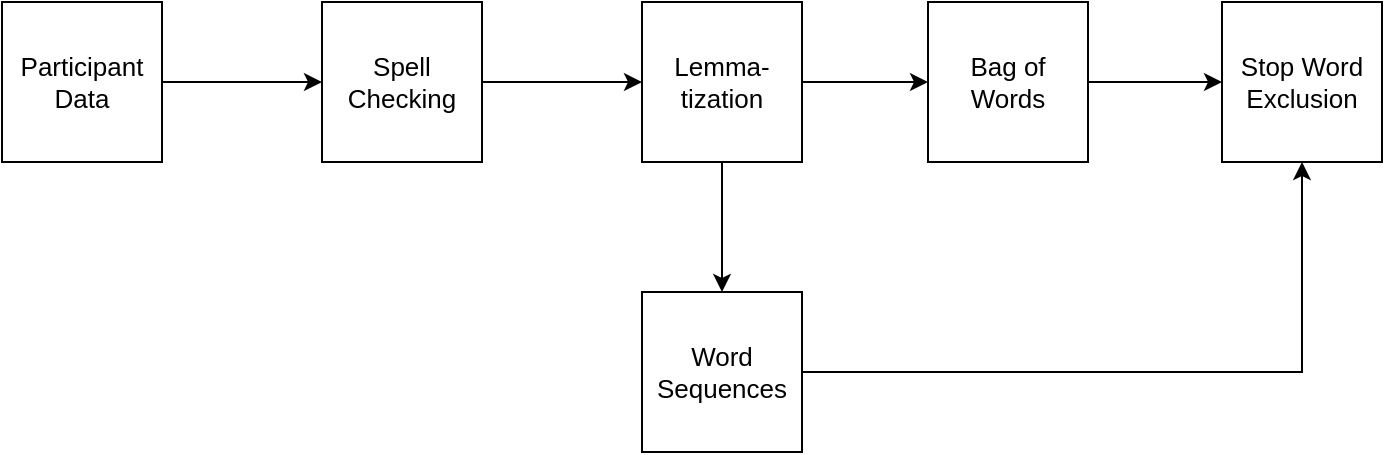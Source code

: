 <mxfile version="10.6.7" type="device"><diagram id="32_GQlzeW8XHUM8Zlquk" name="Page-1"><mxGraphModel dx="918" dy="608" grid="0" gridSize="10" guides="1" tooltips="1" connect="1" arrows="1" fold="1" page="1" pageScale="1" pageWidth="826" pageHeight="1169" math="0" shadow="0"><root><mxCell id="0"/><mxCell id="1" parent="0"/><mxCell id="eVydcubk55FluCHubtKg-3" value="" style="edgeStyle=orthogonalEdgeStyle;rounded=0;orthogonalLoop=1;jettySize=auto;html=1;fontFamily=Helvetica;fontSize=13;" parent="1" source="eVydcubk55FluCHubtKg-1" target="eVydcubk55FluCHubtKg-2" edge="1"><mxGeometry relative="1" as="geometry"/></mxCell><mxCell id="eVydcubk55FluCHubtKg-1" value="&lt;div style=&quot;font-size: 13px;&quot;&gt;Participant&lt;/div&gt;&lt;div style=&quot;font-size: 13px;&quot;&gt;Data&lt;br style=&quot;font-size: 13px;&quot;&gt;&lt;/div&gt;" style="whiteSpace=wrap;html=1;aspect=fixed;fontFamily=Helvetica;fontSize=13;" parent="1" vertex="1"><mxGeometry x="40" y="170" width="80" height="80" as="geometry"/></mxCell><mxCell id="eVydcubk55FluCHubtKg-5" value="" style="edgeStyle=orthogonalEdgeStyle;rounded=0;orthogonalLoop=1;jettySize=auto;html=1;fontFamily=Helvetica;fontSize=13;" parent="1" source="eVydcubk55FluCHubtKg-2" target="eVydcubk55FluCHubtKg-4" edge="1"><mxGeometry relative="1" as="geometry"/></mxCell><mxCell id="eVydcubk55FluCHubtKg-2" value="&lt;div style=&quot;font-size: 13px;&quot;&gt;Spell&lt;/div&gt;&lt;div style=&quot;font-size: 13px;&quot;&gt;Checking&lt;br style=&quot;font-size: 13px;&quot;&gt;&lt;/div&gt;" style="whiteSpace=wrap;html=1;aspect=fixed;fontFamily=Helvetica;fontSize=13;" parent="1" vertex="1"><mxGeometry x="200" y="170" width="80" height="80" as="geometry"/></mxCell><mxCell id="pvkLcOoI-do71DxqwrlN-1" value="" style="edgeStyle=orthogonalEdgeStyle;rounded=0;orthogonalLoop=1;jettySize=auto;html=1;fontFamily=Helvetica;fontSize=13;" parent="1" source="eVydcubk55FluCHubtKg-4" target="eVydcubk55FluCHubtKg-14" edge="1"><mxGeometry relative="1" as="geometry"/></mxCell><mxCell id="NFNuMn0F3B2h-26MF3f4-1" value="" style="edgeStyle=orthogonalEdgeStyle;rounded=0;orthogonalLoop=1;jettySize=auto;html=1;" edge="1" parent="1" source="eVydcubk55FluCHubtKg-4" target="eVydcubk55FluCHubtKg-11"><mxGeometry relative="1" as="geometry"/></mxCell><mxCell id="eVydcubk55FluCHubtKg-4" value="&lt;div&gt;Lemma-&lt;/div&gt;&lt;div&gt;tization&lt;br&gt;&lt;/div&gt;" style="whiteSpace=wrap;html=1;aspect=fixed;fontFamily=Helvetica;fontSize=13;" parent="1" vertex="1"><mxGeometry x="360" y="170" width="80" height="80" as="geometry"/></mxCell><mxCell id="eVydcubk55FluCHubtKg-16" value="&lt;div style=&quot;font-size: 13px;&quot;&gt;Stop Word&lt;br style=&quot;font-size: 13px;&quot;&gt;&lt;/div&gt;&lt;div style=&quot;font-size: 13px;&quot;&gt;Exclusion&lt;/div&gt;" style="whiteSpace=wrap;html=1;aspect=fixed;fontFamily=Helvetica;fontSize=13;" parent="1" vertex="1"><mxGeometry x="650" y="170" width="80" height="80" as="geometry"/></mxCell><mxCell id="NFNuMn0F3B2h-26MF3f4-2" value="" style="edgeStyle=orthogonalEdgeStyle;rounded=0;orthogonalLoop=1;jettySize=auto;html=1;" edge="1" parent="1" source="eVydcubk55FluCHubtKg-11" target="eVydcubk55FluCHubtKg-16"><mxGeometry relative="1" as="geometry"/></mxCell><mxCell id="eVydcubk55FluCHubtKg-11" value="Bag of Words" style="whiteSpace=wrap;html=1;aspect=fixed;fontFamily=Helvetica;fontSize=13;" parent="1" vertex="1"><mxGeometry x="503" y="170" width="80" height="80" as="geometry"/></mxCell><mxCell id="pvkLcOoI-do71DxqwrlN-5" style="edgeStyle=orthogonalEdgeStyle;rounded=0;orthogonalLoop=1;jettySize=auto;html=1;exitX=1;exitY=0.5;exitDx=0;exitDy=0;entryX=0.5;entryY=1;entryDx=0;entryDy=0;fontFamily=Helvetica;fontSize=13;" parent="1" source="eVydcubk55FluCHubtKg-14" target="eVydcubk55FluCHubtKg-16" edge="1"><mxGeometry relative="1" as="geometry"/></mxCell><mxCell id="eVydcubk55FluCHubtKg-14" value="&lt;div style=&quot;font-size: 13px;&quot;&gt;Word&lt;/div&gt;&lt;div style=&quot;font-size: 13px;&quot;&gt;Sequences&lt;br style=&quot;font-size: 13px;&quot;&gt;&lt;/div&gt;" style="whiteSpace=wrap;html=1;aspect=fixed;fontFamily=Helvetica;fontSize=13;" parent="1" vertex="1"><mxGeometry x="360" y="315" width="80" height="80" as="geometry"/></mxCell></root></mxGraphModel></diagram></mxfile>
